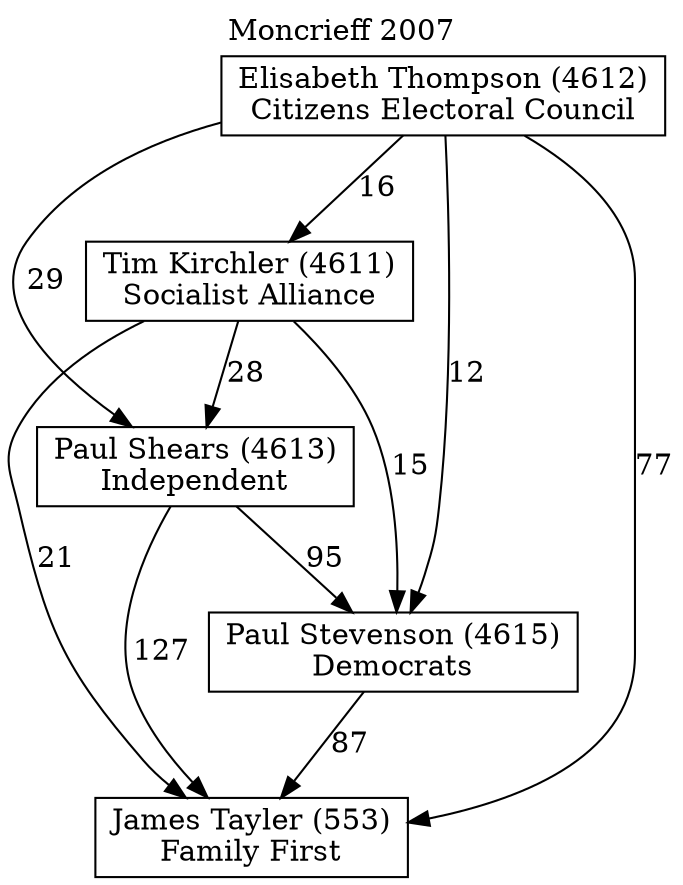 // House preference flow
digraph "James Tayler (553)_Moncrieff_2007" {
	graph [label="Moncrieff 2007" labelloc=t mclimit=10]
	node [shape=box]
	"James Tayler (553)" [label="James Tayler (553)
Family First"]
	"Paul Stevenson (4615)" [label="Paul Stevenson (4615)
Democrats"]
	"Paul Shears (4613)" [label="Paul Shears (4613)
Independent"]
	"Tim Kirchler (4611)" [label="Tim Kirchler (4611)
Socialist Alliance"]
	"Elisabeth Thompson (4612)" [label="Elisabeth Thompson (4612)
Citizens Electoral Council"]
	"Paul Stevenson (4615)" -> "James Tayler (553)" [label=87]
	"Paul Shears (4613)" -> "Paul Stevenson (4615)" [label=95]
	"Tim Kirchler (4611)" -> "Paul Shears (4613)" [label=28]
	"Elisabeth Thompson (4612)" -> "Tim Kirchler (4611)" [label=16]
	"Paul Shears (4613)" -> "James Tayler (553)" [label=127]
	"Tim Kirchler (4611)" -> "James Tayler (553)" [label=21]
	"Elisabeth Thompson (4612)" -> "James Tayler (553)" [label=77]
	"Elisabeth Thompson (4612)" -> "Paul Shears (4613)" [label=29]
	"Tim Kirchler (4611)" -> "Paul Stevenson (4615)" [label=15]
	"Elisabeth Thompson (4612)" -> "Paul Stevenson (4615)" [label=12]
}

